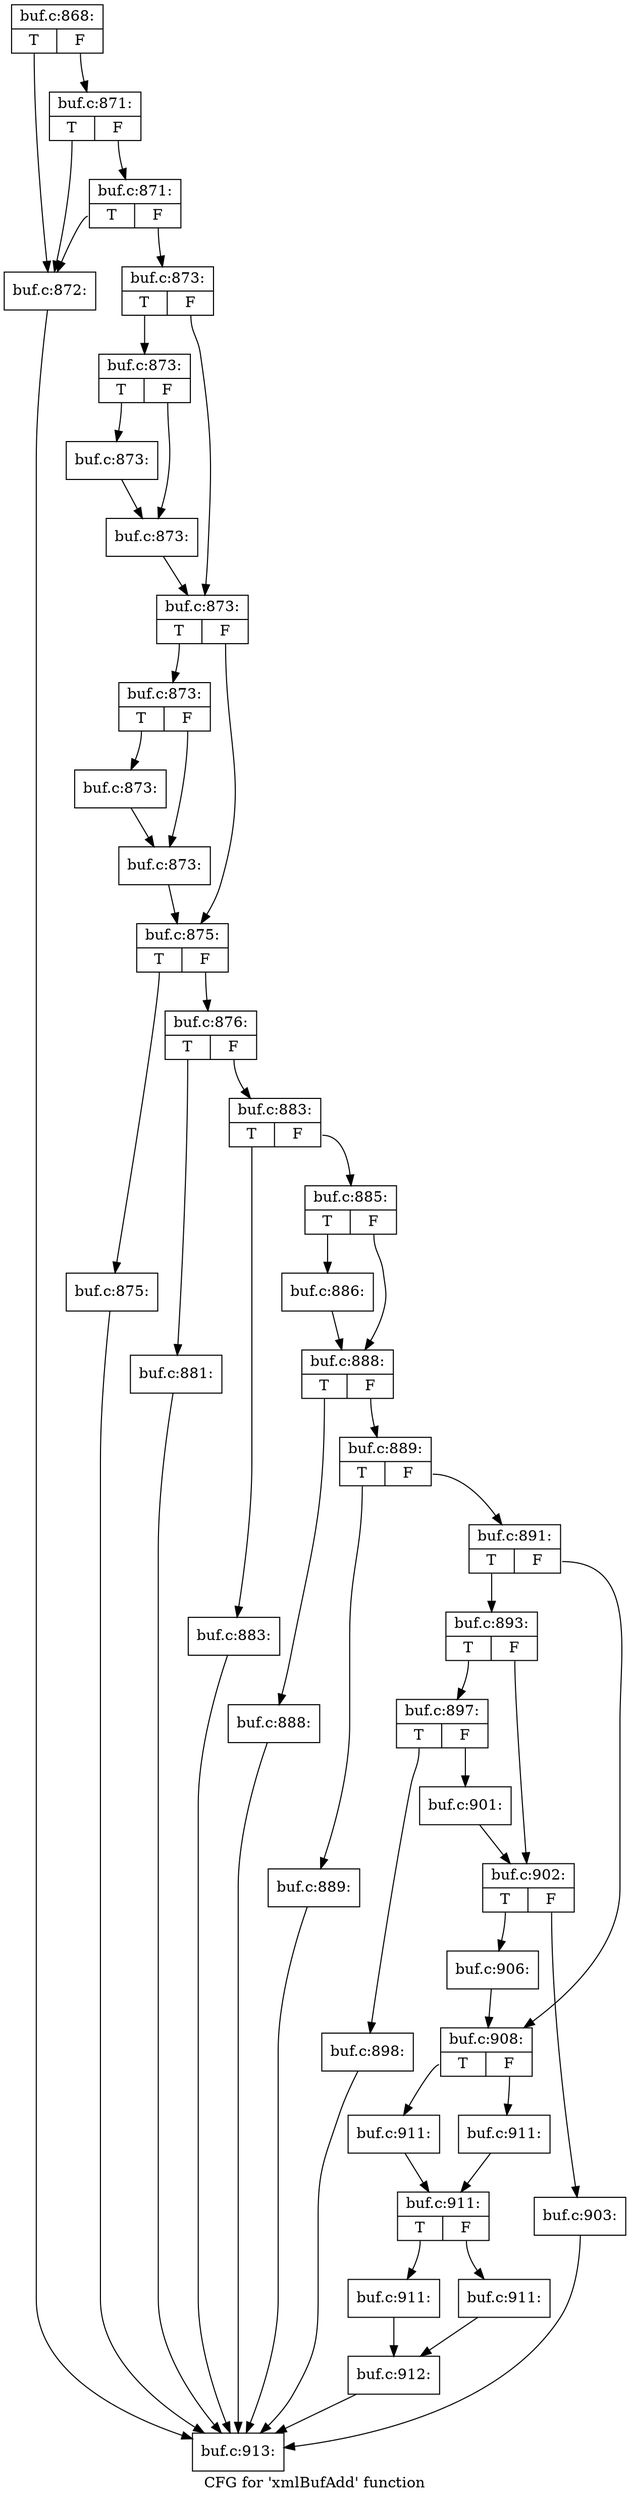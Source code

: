 digraph "CFG for 'xmlBufAdd' function" {
	label="CFG for 'xmlBufAdd' function";

	Node0x55e7a10 [shape=record,label="{buf.c:868:|{<s0>T|<s1>F}}"];
	Node0x55e7a10:s0 -> Node0x55e8ac0;
	Node0x55e7a10:s1 -> Node0x55e8be0;
	Node0x55e8be0 [shape=record,label="{buf.c:871:|{<s0>T|<s1>F}}"];
	Node0x55e8be0:s0 -> Node0x55e8ac0;
	Node0x55e8be0:s1 -> Node0x55e8b60;
	Node0x55e8b60 [shape=record,label="{buf.c:871:|{<s0>T|<s1>F}}"];
	Node0x55e8b60:s0 -> Node0x55e8ac0;
	Node0x55e8b60:s1 -> Node0x55e8b10;
	Node0x55e8ac0 [shape=record,label="{buf.c:872:}"];
	Node0x55e8ac0 -> Node0x55e7d40;
	Node0x55e8b10 [shape=record,label="{buf.c:873:|{<s0>T|<s1>F}}"];
	Node0x55e8b10:s0 -> Node0x55e95a0;
	Node0x55e8b10:s1 -> Node0x55e95f0;
	Node0x55e95a0 [shape=record,label="{buf.c:873:|{<s0>T|<s1>F}}"];
	Node0x55e95a0:s0 -> Node0x55e9b70;
	Node0x55e95a0:s1 -> Node0x55e9bc0;
	Node0x55e9b70 [shape=record,label="{buf.c:873:}"];
	Node0x55e9b70 -> Node0x55e9bc0;
	Node0x55e9bc0 [shape=record,label="{buf.c:873:}"];
	Node0x55e9bc0 -> Node0x55e95f0;
	Node0x55e95f0 [shape=record,label="{buf.c:873:|{<s0>T|<s1>F}}"];
	Node0x55e95f0:s0 -> Node0x55ea260;
	Node0x55e95f0:s1 -> Node0x55ea2b0;
	Node0x55ea260 [shape=record,label="{buf.c:873:|{<s0>T|<s1>F}}"];
	Node0x55ea260:s0 -> Node0x55ea830;
	Node0x55ea260:s1 -> Node0x55ea880;
	Node0x55ea830 [shape=record,label="{buf.c:873:}"];
	Node0x55ea830 -> Node0x55ea880;
	Node0x55ea880 [shape=record,label="{buf.c:873:}"];
	Node0x55ea880 -> Node0x55ea2b0;
	Node0x55ea2b0 [shape=record,label="{buf.c:875:|{<s0>T|<s1>F}}"];
	Node0x55ea2b0:s0 -> Node0x55eaf80;
	Node0x55ea2b0:s1 -> Node0x55eafd0;
	Node0x55eaf80 [shape=record,label="{buf.c:875:}"];
	Node0x55eaf80 -> Node0x55e7d40;
	Node0x55eafd0 [shape=record,label="{buf.c:876:|{<s0>T|<s1>F}}"];
	Node0x55eafd0:s0 -> Node0x55eb590;
	Node0x55eafd0:s1 -> Node0x55eb5e0;
	Node0x55eb590 [shape=record,label="{buf.c:881:}"];
	Node0x55eb590 -> Node0x55e7d40;
	Node0x55eb5e0 [shape=record,label="{buf.c:883:|{<s0>T|<s1>F}}"];
	Node0x55eb5e0:s0 -> Node0x55ebb70;
	Node0x55eb5e0:s1 -> Node0x55ebbc0;
	Node0x55ebb70 [shape=record,label="{buf.c:883:}"];
	Node0x55ebb70 -> Node0x55e7d40;
	Node0x55ebbc0 [shape=record,label="{buf.c:885:|{<s0>T|<s1>F}}"];
	Node0x55ebbc0:s0 -> Node0x55ec020;
	Node0x55ebbc0:s1 -> Node0x55ec070;
	Node0x55ec020 [shape=record,label="{buf.c:886:}"];
	Node0x55ec020 -> Node0x55ec070;
	Node0x55ec070 [shape=record,label="{buf.c:888:|{<s0>T|<s1>F}}"];
	Node0x55ec070:s0 -> Node0x55ecc30;
	Node0x55ec070:s1 -> Node0x55ecf60;
	Node0x55ecc30 [shape=record,label="{buf.c:888:}"];
	Node0x55ecc30 -> Node0x55e7d40;
	Node0x55ecf60 [shape=record,label="{buf.c:889:|{<s0>T|<s1>F}}"];
	Node0x55ecf60:s0 -> Node0x55ed260;
	Node0x55ecf60:s1 -> Node0x55ed2b0;
	Node0x55ed260 [shape=record,label="{buf.c:889:}"];
	Node0x55ed260 -> Node0x55e7d40;
	Node0x55ed2b0 [shape=record,label="{buf.c:891:|{<s0>T|<s1>F}}"];
	Node0x55ed2b0:s0 -> Node0x55edb60;
	Node0x55ed2b0:s1 -> Node0x55edbb0;
	Node0x55edb60 [shape=record,label="{buf.c:893:|{<s0>T|<s1>F}}"];
	Node0x55edb60:s0 -> Node0x55ee0e0;
	Node0x55edb60:s1 -> Node0x55ee130;
	Node0x55ee0e0 [shape=record,label="{buf.c:897:|{<s0>T|<s1>F}}"];
	Node0x55ee0e0:s0 -> Node0x55ee540;
	Node0x55ee0e0:s1 -> Node0x55ee590;
	Node0x55ee540 [shape=record,label="{buf.c:898:}"];
	Node0x55ee540 -> Node0x55e7d40;
	Node0x55ee590 [shape=record,label="{buf.c:901:}"];
	Node0x55ee590 -> Node0x55ee130;
	Node0x55ee130 [shape=record,label="{buf.c:902:|{<s0>T|<s1>F}}"];
	Node0x55ee130:s0 -> Node0x55eed10;
	Node0x55ee130:s1 -> Node0x55eecc0;
	Node0x55eecc0 [shape=record,label="{buf.c:903:}"];
	Node0x55eecc0 -> Node0x55e7d40;
	Node0x55eed10 [shape=record,label="{buf.c:906:}"];
	Node0x55eed10 -> Node0x55edbb0;
	Node0x55edbb0 [shape=record,label="{buf.c:908:|{<s0>T|<s1>F}}"];
	Node0x55edbb0:s0 -> Node0x5602dc0;
	Node0x55edbb0:s1 -> Node0x5602e60;
	Node0x5602dc0 [shape=record,label="{buf.c:911:}"];
	Node0x5602dc0 -> Node0x5602e10;
	Node0x5602e60 [shape=record,label="{buf.c:911:}"];
	Node0x5602e60 -> Node0x5602e10;
	Node0x5602e10 [shape=record,label="{buf.c:911:|{<s0>T|<s1>F}}"];
	Node0x5602e10:s0 -> Node0x5603710;
	Node0x5602e10:s1 -> Node0x56037b0;
	Node0x5603710 [shape=record,label="{buf.c:911:}"];
	Node0x5603710 -> Node0x5603760;
	Node0x56037b0 [shape=record,label="{buf.c:911:}"];
	Node0x56037b0 -> Node0x5603760;
	Node0x5603760 [shape=record,label="{buf.c:912:}"];
	Node0x5603760 -> Node0x55e7d40;
	Node0x55e7d40 [shape=record,label="{buf.c:913:}"];
}
